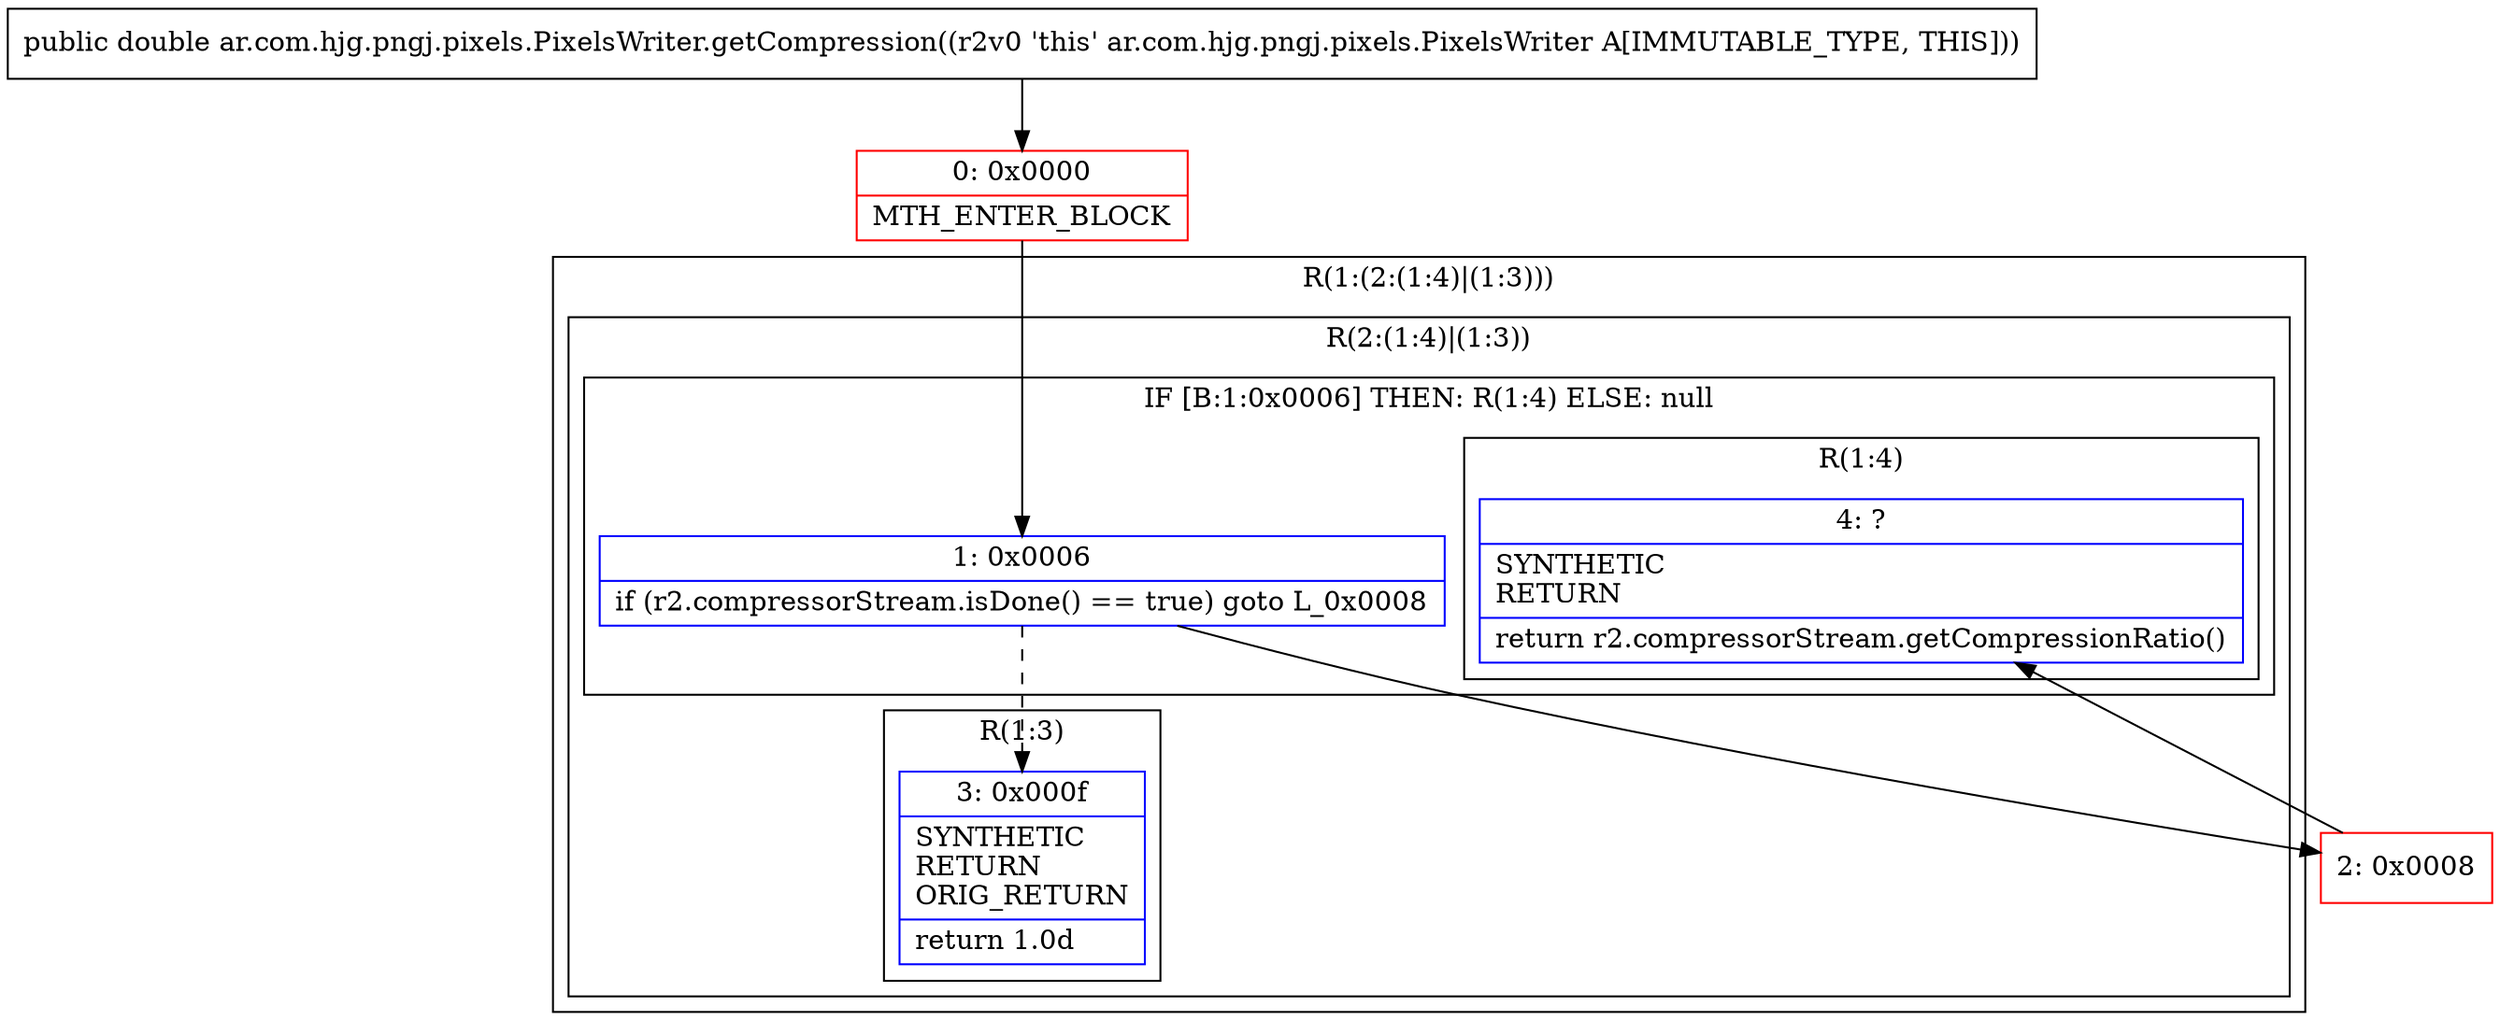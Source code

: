 digraph "CFG forar.com.hjg.pngj.pixels.PixelsWriter.getCompression()D" {
subgraph cluster_Region_1357624005 {
label = "R(1:(2:(1:4)|(1:3)))";
node [shape=record,color=blue];
subgraph cluster_Region_1836922550 {
label = "R(2:(1:4)|(1:3))";
node [shape=record,color=blue];
subgraph cluster_IfRegion_970304204 {
label = "IF [B:1:0x0006] THEN: R(1:4) ELSE: null";
node [shape=record,color=blue];
Node_1 [shape=record,label="{1\:\ 0x0006|if (r2.compressorStream.isDone() == true) goto L_0x0008\l}"];
subgraph cluster_Region_2126740342 {
label = "R(1:4)";
node [shape=record,color=blue];
Node_4 [shape=record,label="{4\:\ ?|SYNTHETIC\lRETURN\l|return r2.compressorStream.getCompressionRatio()\l}"];
}
}
subgraph cluster_Region_1941144561 {
label = "R(1:3)";
node [shape=record,color=blue];
Node_3 [shape=record,label="{3\:\ 0x000f|SYNTHETIC\lRETURN\lORIG_RETURN\l|return 1.0d\l}"];
}
}
}
Node_0 [shape=record,color=red,label="{0\:\ 0x0000|MTH_ENTER_BLOCK\l}"];
Node_2 [shape=record,color=red,label="{2\:\ 0x0008}"];
MethodNode[shape=record,label="{public double ar.com.hjg.pngj.pixels.PixelsWriter.getCompression((r2v0 'this' ar.com.hjg.pngj.pixels.PixelsWriter A[IMMUTABLE_TYPE, THIS])) }"];
MethodNode -> Node_0;
Node_1 -> Node_2;
Node_1 -> Node_3[style=dashed];
Node_0 -> Node_1;
Node_2 -> Node_4;
}

